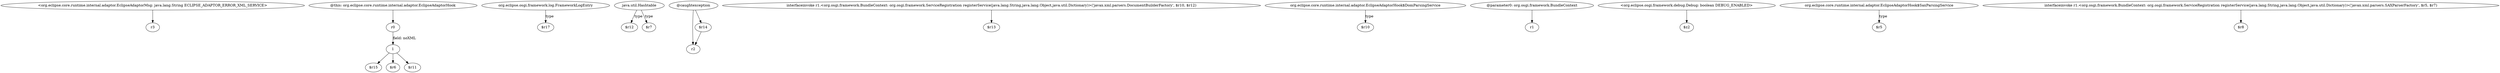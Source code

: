 digraph g {
0[label="<org.eclipse.core.runtime.internal.adaptor.EclipseAdaptorMsg: java.lang.String ECLIPSE_ADAPTOR_ERROR_XML_SERVICE>"]
1[label="r3"]
0->1[label=""]
2[label="r0"]
3[label="1"]
2->3[label="field: noXML"]
4[label="org.eclipse.osgi.framework.log.FrameworkLogEntry"]
5[label="$r17"]
4->5[label="type"]
6[label="java.util.Hashtable"]
7[label="$r12"]
6->7[label="type"]
8[label="$r7"]
6->8[label="type"]
9[label="$r15"]
3->9[label=""]
10[label="@caughtexception"]
11[label="r2"]
10->11[label=""]
12[label="interfaceinvoke r1.<org.osgi.framework.BundleContext: org.osgi.framework.ServiceRegistration registerService(java.lang.String,java.lang.Object,java.util.Dictionary)>('javax.xml.parsers.DocumentBuilderFactory', $r10, $r12)"]
13[label="$r13"]
12->13[label=""]
14[label="org.eclipse.core.runtime.internal.adaptor.EclipseAdaptorHook$DomParsingService"]
15[label="$r10"]
14->15[label="type"]
16[label="@parameter0: org.osgi.framework.BundleContext"]
17[label="r1"]
16->17[label=""]
18[label="$r6"]
3->18[label=""]
19[label="<org.eclipse.osgi.framework.debug.Debug: boolean DEBUG_ENABLED>"]
20[label="$z2"]
19->20[label=""]
21[label="$r11"]
3->21[label=""]
22[label="@this: org.eclipse.core.runtime.internal.adaptor.EclipseAdaptorHook"]
22->2[label=""]
23[label="$r14"]
23->11[label=""]
10->23[label=""]
24[label="org.eclipse.core.runtime.internal.adaptor.EclipseAdaptorHook$SaxParsingService"]
25[label="$r5"]
24->25[label="type"]
26[label="interfaceinvoke r1.<org.osgi.framework.BundleContext: org.osgi.framework.ServiceRegistration registerService(java.lang.String,java.lang.Object,java.util.Dictionary)>('javax.xml.parsers.SAXParserFactory', $r5, $r7)"]
27[label="$r8"]
26->27[label=""]
}
